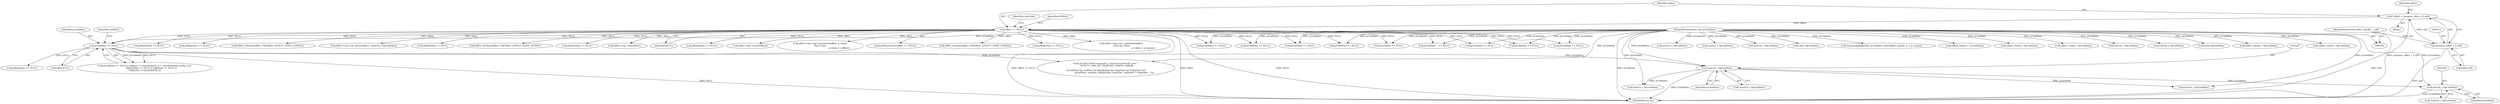 digraph "0_Android_aeea52da00d210587fb3ed895de3d5f2e0264c88_9@pointer" {
"1001225" [label="(Call,(uint32_t *)pCmdData)"];
"1001206" [label="(Call,(uint32_t *)pCmdData)"];
"1001157" [label="(Call,pCmdData == NULL)"];
"1000104" [label="(MethodParameterIn,void *pCmdData)"];
"1000117" [label="(Call,effect == NULL)"];
"1000109" [label="(Call,* effect = (preproc_effect_t *) self)"];
"1000111" [label="(Call,(preproc_effect_t *) self)"];
"1000101" [label="(MethodParameterIn,effect_handle_t  self)"];
"1000118" [label="(Identifier,effect)"];
"1000125" [label="(Identifier,cmdCode)"];
"1000556" [label="(Call,pReplyData == NULL)"];
"1001159" [label="(Identifier,NULL)"];
"1000104" [label="(MethodParameterIn,void *pCmdData)"];
"1001282" [label="(Call,(uint32_t *)pCmdData)"];
"1000149" [label="(Call,effect->ops->init(effect))"];
"1000356" [label="(Call,effect->ops->reset(effect))"];
"1000938" [label="(Call,(uint32_t *)pCmdData)"];
"1000651" [label="(Call,pCmdData == NULL)"];
"1000253" [label="(Call,pReplyData == NULL)"];
"1000906" [label="(Call,(uint32_t *)pCmdData)"];
"1000538" [label="(Call,effect->ops->set_parameter(effect,\n (void *)p->data,\n                                                                p->data + p->psize))"];
"1001156" [label="(Call,pCmdData == NULL|| cmdSize != (sizeof(uint32_t) + sizeof(channel_config_t)) ||\n                    pReplyData == NULL || replySize == NULL ||\n *replySize < sizeof(uint32_t))"];
"1001157" [label="(Call,pCmdData == NULL)"];
"1000774" [label="(Call,(char *)pCmdData)"];
"1000409" [label="(Call,memcpy(pReplyData, pCmdData, sizeof(effect_param_t) + p->psize))"];
"1000617" [label="(Call,pCmdData == NULL)"];
"1001224" [label="(Call,*(uint32_t *)pCmdData)"];
"1000586" [label="(Call,pReplyData == NULL)"];
"1000510" [label="(Call,(effect_param_t *) pCmdData)"];
"1000123" [label="(Identifier,EINVAL)"];
"1000326" [label="(Call,pReplyData == NULL)"];
"1001225" [label="(Call,(uint32_t *)pCmdData)"];
"1000609" [label="(Call,Effect_SetState(effect, PREPROC_EFFECT_STATE_CONFIG))"];
"1001206" [label="(Call,(uint32_t *)pCmdData)"];
"1000310" [label="(Call,(effect_config_t *)pCmdData)"];
"1000637" [label="(Call,effect->ops->set_device(effect, *(uint32_t *)pCmdData))"];
"1001205" [label="(Call,*(uint32_t *)pCmdData)"];
"1001162" [label="(Identifier,cmdSize)"];
"1000737" [label="(Call,pCmdData == NULL)"];
"1001053" [label="(Call,pCmdData == NULL)"];
"1001318" [label="(MethodReturn,int)"];
"1001182" [label="(Call,ALOGE(\"PreProcessingFx_Command cmdCode Case: \"\n \"EFFECT_CMD_SET_FEATURE_CONFIG: ERROR\n\"\n \"pCmdData %p cmdSize %d pReplyData %p replySize %p *replySize %d\",\n                        pCmdData, cmdSize, pReplyData, replySize, replySize ? *replySize : -1))"];
"1000875" [label="(Call,pCmdData == NULL)"];
"1001158" [label="(Identifier,pCmdData)"];
"1001208" [label="(Identifier,pCmdData)"];
"1001247" [label="(Call,(uint32_t *)pCmdData)"];
"1000109" [label="(Call,* effect = (preproc_effect_t *) self)"];
"1000579" [label="(Call,Effect_SetState(effect, PREPROC_EFFECT_STATE_ACTIVE))"];
"1000119" [label="(Identifier,NULL)"];
"1000344" [label="(Call,(effect_config_t *)pCmdData)"];
"1000818" [label="(Call,pReplyData == NULL)"];
"1000640" [label="(Call,(uint32_t *)pCmdData)"];
"1000162" [label="(Call,pCmdData    == NULL)"];
"1000110" [label="(Identifier,effect)"];
"1000113" [label="(Identifier,self)"];
"1000117" [label="(Call,effect == NULL)"];
"1001227" [label="(Identifier,pCmdData)"];
"1001276" [label="(Call,(uint32_t *)pCmdData)"];
"1000107" [label="(Block,)"];
"1000130" [label="(Call,pReplyData == NULL)"];
"1001169" [label="(Call,pReplyData == NULL)"];
"1000480" [label="(Call,pCmdData == NULL)"];
"1001087" [label="(Call,(uint32_t *)pCmdData)"];
"1000278" [label="(Call,pCmdData == NULL)"];
"1000450" [label="(Call,effect->ops->get_parameter(effect, p->data,\n &p->vsize,\n                                                       p->data + voffset))"];
"1000369" [label="(Call,pCmdData == NULL)"];
"1000116" [label="(ControlStructure,if (effect == NULL))"];
"1000679" [label="(Call,(bool *)pCmdData)"];
"1000101" [label="(MethodParameterIn,effect_handle_t  self)"];
"1000111" [label="(Call,(preproc_effect_t *) self)"];
"1000364" [label="(Call,(effect_param_t *)pCmdData)"];
"1000246" [label="(Call,Effect_SetState(effect, PREPROC_EFFECT_STATE_CONFIG))"];
"1000212" [label="(Call,(effect_config_t *)pCmdData)"];
"1001225" -> "1001224"  [label="AST: "];
"1001225" -> "1001227"  [label="CFG: "];
"1001226" -> "1001225"  [label="AST: "];
"1001227" -> "1001225"  [label="AST: "];
"1001224" -> "1001225"  [label="CFG: "];
"1001225" -> "1001318"  [label="DDG: pCmdData"];
"1001206" -> "1001225"  [label="DDG: pCmdData"];
"1000104" -> "1001225"  [label="DDG: pCmdData"];
"1001206" -> "1001205"  [label="AST: "];
"1001206" -> "1001208"  [label="CFG: "];
"1001207" -> "1001206"  [label="AST: "];
"1001208" -> "1001206"  [label="AST: "];
"1001205" -> "1001206"  [label="CFG: "];
"1001206" -> "1001318"  [label="DDG: pCmdData"];
"1001157" -> "1001206"  [label="DDG: pCmdData"];
"1000104" -> "1001206"  [label="DDG: pCmdData"];
"1001206" -> "1001247"  [label="DDG: pCmdData"];
"1001206" -> "1001276"  [label="DDG: pCmdData"];
"1001157" -> "1001156"  [label="AST: "];
"1001157" -> "1001159"  [label="CFG: "];
"1001158" -> "1001157"  [label="AST: "];
"1001159" -> "1001157"  [label="AST: "];
"1001162" -> "1001157"  [label="CFG: "];
"1001156" -> "1001157"  [label="CFG: "];
"1001157" -> "1001318"  [label="DDG: NULL"];
"1001157" -> "1001156"  [label="DDG: pCmdData"];
"1001157" -> "1001156"  [label="DDG: NULL"];
"1000104" -> "1001157"  [label="DDG: pCmdData"];
"1000117" -> "1001157"  [label="DDG: NULL"];
"1001157" -> "1001169"  [label="DDG: NULL"];
"1001157" -> "1001182"  [label="DDG: pCmdData"];
"1000104" -> "1000100"  [label="AST: "];
"1000104" -> "1001318"  [label="DDG: pCmdData"];
"1000104" -> "1000162"  [label="DDG: pCmdData"];
"1000104" -> "1000212"  [label="DDG: pCmdData"];
"1000104" -> "1000278"  [label="DDG: pCmdData"];
"1000104" -> "1000310"  [label="DDG: pCmdData"];
"1000104" -> "1000344"  [label="DDG: pCmdData"];
"1000104" -> "1000364"  [label="DDG: pCmdData"];
"1000104" -> "1000369"  [label="DDG: pCmdData"];
"1000104" -> "1000409"  [label="DDG: pCmdData"];
"1000104" -> "1000480"  [label="DDG: pCmdData"];
"1000104" -> "1000510"  [label="DDG: pCmdData"];
"1000104" -> "1000617"  [label="DDG: pCmdData"];
"1000104" -> "1000640"  [label="DDG: pCmdData"];
"1000104" -> "1000651"  [label="DDG: pCmdData"];
"1000104" -> "1000679"  [label="DDG: pCmdData"];
"1000104" -> "1000737"  [label="DDG: pCmdData"];
"1000104" -> "1000774"  [label="DDG: pCmdData"];
"1000104" -> "1000875"  [label="DDG: pCmdData"];
"1000104" -> "1000906"  [label="DDG: pCmdData"];
"1000104" -> "1000938"  [label="DDG: pCmdData"];
"1000104" -> "1001053"  [label="DDG: pCmdData"];
"1000104" -> "1001087"  [label="DDG: pCmdData"];
"1000104" -> "1001182"  [label="DDG: pCmdData"];
"1000104" -> "1001247"  [label="DDG: pCmdData"];
"1000104" -> "1001276"  [label="DDG: pCmdData"];
"1000104" -> "1001282"  [label="DDG: pCmdData"];
"1000117" -> "1000116"  [label="AST: "];
"1000117" -> "1000119"  [label="CFG: "];
"1000118" -> "1000117"  [label="AST: "];
"1000119" -> "1000117"  [label="AST: "];
"1000123" -> "1000117"  [label="CFG: "];
"1000125" -> "1000117"  [label="CFG: "];
"1000117" -> "1001318"  [label="DDG: effect == NULL"];
"1000117" -> "1001318"  [label="DDG: effect"];
"1000117" -> "1001318"  [label="DDG: NULL"];
"1000109" -> "1000117"  [label="DDG: effect"];
"1000117" -> "1000130"  [label="DDG: NULL"];
"1000117" -> "1000149"  [label="DDG: effect"];
"1000117" -> "1000162"  [label="DDG: NULL"];
"1000117" -> "1000246"  [label="DDG: effect"];
"1000117" -> "1000253"  [label="DDG: NULL"];
"1000117" -> "1000278"  [label="DDG: NULL"];
"1000117" -> "1000326"  [label="DDG: NULL"];
"1000117" -> "1000356"  [label="DDG: effect"];
"1000117" -> "1000369"  [label="DDG: NULL"];
"1000117" -> "1000450"  [label="DDG: effect"];
"1000117" -> "1000480"  [label="DDG: NULL"];
"1000117" -> "1000538"  [label="DDG: effect"];
"1000117" -> "1000556"  [label="DDG: NULL"];
"1000117" -> "1000579"  [label="DDG: effect"];
"1000117" -> "1000586"  [label="DDG: NULL"];
"1000117" -> "1000609"  [label="DDG: effect"];
"1000117" -> "1000617"  [label="DDG: NULL"];
"1000117" -> "1000637"  [label="DDG: effect"];
"1000117" -> "1000651"  [label="DDG: NULL"];
"1000117" -> "1000737"  [label="DDG: NULL"];
"1000117" -> "1000818"  [label="DDG: NULL"];
"1000117" -> "1000875"  [label="DDG: NULL"];
"1000117" -> "1001053"  [label="DDG: NULL"];
"1000109" -> "1000107"  [label="AST: "];
"1000109" -> "1000111"  [label="CFG: "];
"1000110" -> "1000109"  [label="AST: "];
"1000111" -> "1000109"  [label="AST: "];
"1000118" -> "1000109"  [label="CFG: "];
"1000109" -> "1001318"  [label="DDG: (preproc_effect_t *) self"];
"1000111" -> "1000109"  [label="DDG: self"];
"1000111" -> "1000113"  [label="CFG: "];
"1000112" -> "1000111"  [label="AST: "];
"1000113" -> "1000111"  [label="AST: "];
"1000111" -> "1001318"  [label="DDG: self"];
"1000101" -> "1000111"  [label="DDG: self"];
"1000101" -> "1000100"  [label="AST: "];
"1000101" -> "1001318"  [label="DDG: self"];
}

